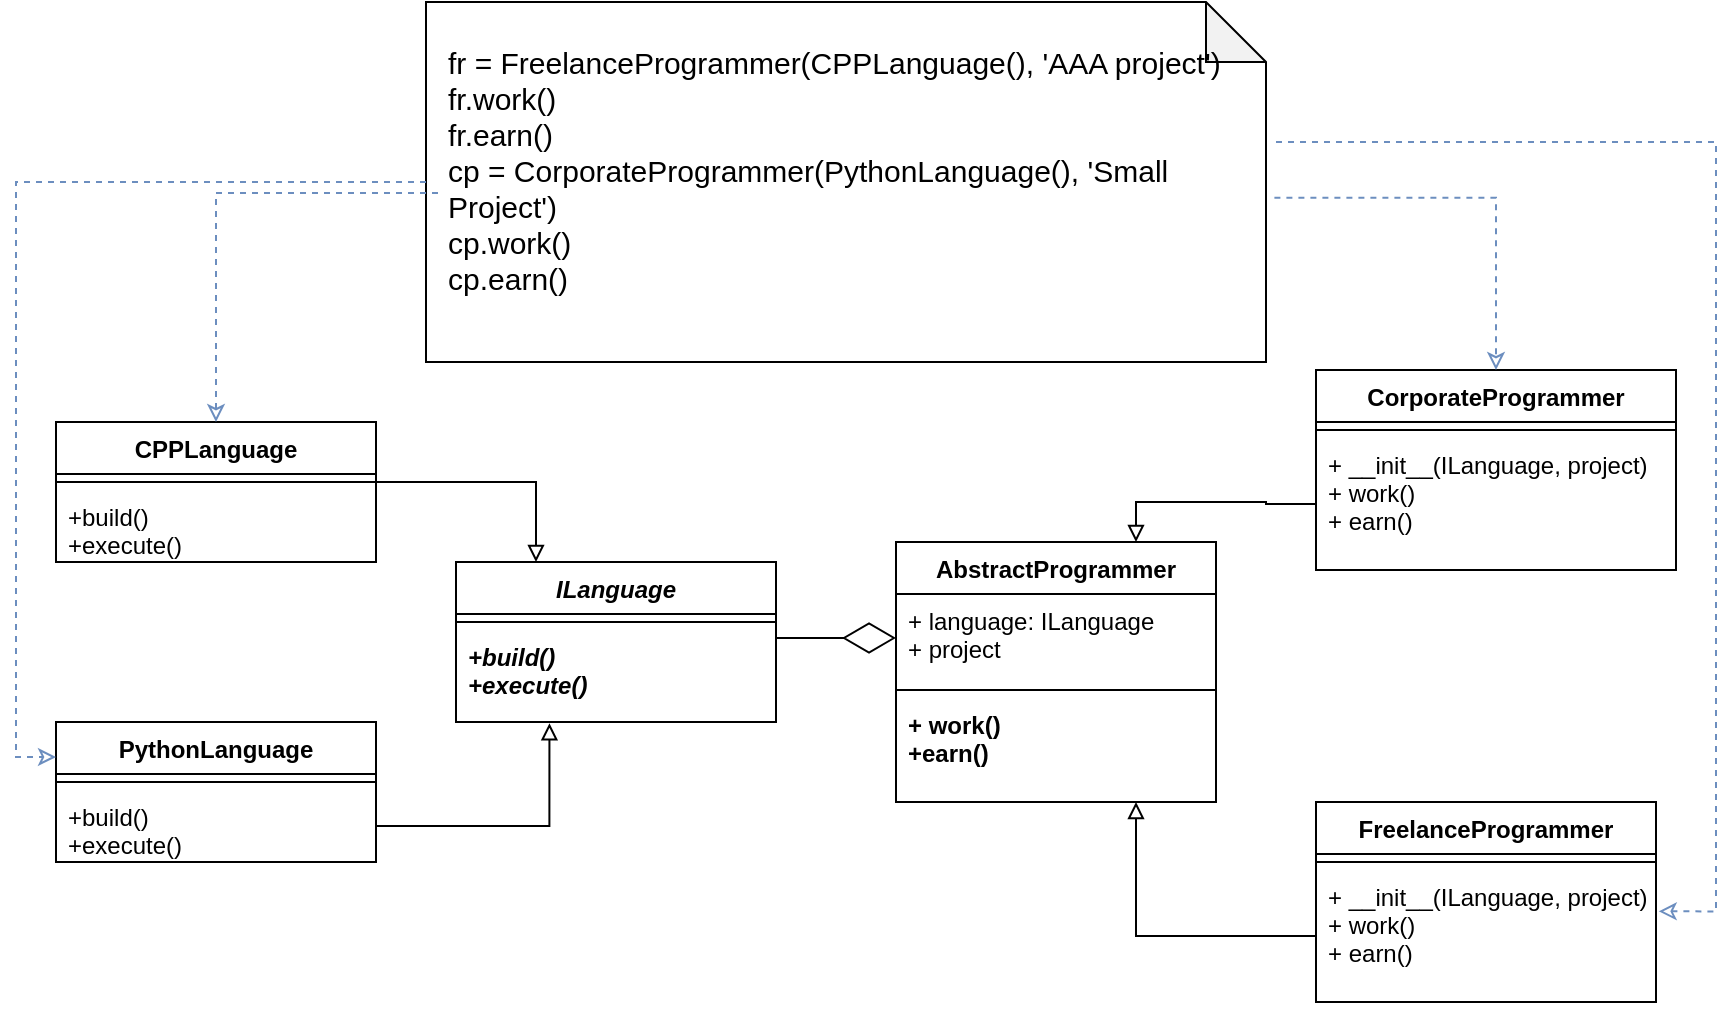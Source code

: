 <mxfile version="21.1.2" type="device">
  <diagram name="Page-1" id="-8NdUKsVODPIWI0RmNN9">
    <mxGraphModel dx="1206" dy="817" grid="1" gridSize="10" guides="1" tooltips="1" connect="1" arrows="1" fold="1" page="1" pageScale="1" pageWidth="850" pageHeight="1100" math="0" shadow="0">
      <root>
        <mxCell id="0" />
        <mxCell id="1" parent="0" />
        <mxCell id="G6viSD0LB8z9obWxYMiL-1" value="ILanguage" style="swimlane;fontStyle=3;align=center;verticalAlign=top;childLayout=stackLayout;horizontal=1;startSize=26;horizontalStack=0;resizeParent=1;resizeParentMax=0;resizeLast=0;collapsible=1;marginBottom=0;" parent="1" vertex="1">
          <mxGeometry x="230" y="280" width="160" height="80" as="geometry" />
        </mxCell>
        <mxCell id="G6viSD0LB8z9obWxYMiL-3" value="" style="line;strokeWidth=1;fillColor=none;align=left;verticalAlign=middle;spacingTop=-1;spacingLeft=3;spacingRight=3;rotatable=0;labelPosition=right;points=[];portConstraint=eastwest;strokeColor=inherit;" parent="G6viSD0LB8z9obWxYMiL-1" vertex="1">
          <mxGeometry y="26" width="160" height="8" as="geometry" />
        </mxCell>
        <mxCell id="G6viSD0LB8z9obWxYMiL-4" value="+build()&#xa;+execute()" style="text;strokeColor=none;fillColor=none;align=left;verticalAlign=top;spacingLeft=4;spacingRight=4;overflow=hidden;rotatable=0;points=[[0,0.5],[1,0.5]];portConstraint=eastwest;fontStyle=3" parent="G6viSD0LB8z9obWxYMiL-1" vertex="1">
          <mxGeometry y="34" width="160" height="46" as="geometry" />
        </mxCell>
        <mxCell id="G6viSD0LB8z9obWxYMiL-5" value="CPPLanguage" style="swimlane;fontStyle=1;align=center;verticalAlign=top;childLayout=stackLayout;horizontal=1;startSize=26;horizontalStack=0;resizeParent=1;resizeParentMax=0;resizeLast=0;collapsible=1;marginBottom=0;" parent="1" vertex="1">
          <mxGeometry x="30" y="210" width="160" height="70" as="geometry" />
        </mxCell>
        <mxCell id="G6viSD0LB8z9obWxYMiL-7" value="" style="line;strokeWidth=1;fillColor=none;align=left;verticalAlign=middle;spacingTop=-1;spacingLeft=3;spacingRight=3;rotatable=0;labelPosition=right;points=[];portConstraint=eastwest;strokeColor=inherit;" parent="G6viSD0LB8z9obWxYMiL-5" vertex="1">
          <mxGeometry y="26" width="160" height="8" as="geometry" />
        </mxCell>
        <mxCell id="G6viSD0LB8z9obWxYMiL-8" value="+build()&#xa;+execute()" style="text;strokeColor=none;fillColor=none;align=left;verticalAlign=top;spacingLeft=4;spacingRight=4;overflow=hidden;rotatable=0;points=[[0,0.5],[1,0.5]];portConstraint=eastwest;" parent="G6viSD0LB8z9obWxYMiL-5" vertex="1">
          <mxGeometry y="34" width="160" height="36" as="geometry" />
        </mxCell>
        <mxCell id="G6viSD0LB8z9obWxYMiL-9" value="PythonLanguage" style="swimlane;fontStyle=1;align=center;verticalAlign=top;childLayout=stackLayout;horizontal=1;startSize=26;horizontalStack=0;resizeParent=1;resizeParentMax=0;resizeLast=0;collapsible=1;marginBottom=0;" parent="1" vertex="1">
          <mxGeometry x="30" y="360" width="160" height="70" as="geometry" />
        </mxCell>
        <mxCell id="G6viSD0LB8z9obWxYMiL-10" value="" style="line;strokeWidth=1;fillColor=none;align=left;verticalAlign=middle;spacingTop=-1;spacingLeft=3;spacingRight=3;rotatable=0;labelPosition=right;points=[];portConstraint=eastwest;strokeColor=inherit;" parent="G6viSD0LB8z9obWxYMiL-9" vertex="1">
          <mxGeometry y="26" width="160" height="8" as="geometry" />
        </mxCell>
        <mxCell id="G6viSD0LB8z9obWxYMiL-11" value="+build()&#xa;+execute()" style="text;strokeColor=none;fillColor=none;align=left;verticalAlign=top;spacingLeft=4;spacingRight=4;overflow=hidden;rotatable=0;points=[[0,0.5],[1,0.5]];portConstraint=eastwest;" parent="G6viSD0LB8z9obWxYMiL-9" vertex="1">
          <mxGeometry y="34" width="160" height="36" as="geometry" />
        </mxCell>
        <mxCell id="G6viSD0LB8z9obWxYMiL-12" style="edgeStyle=orthogonalEdgeStyle;rounded=0;orthogonalLoop=1;jettySize=auto;html=1;entryX=0.25;entryY=0;entryDx=0;entryDy=0;endArrow=block;endFill=0;" parent="1" source="G6viSD0LB8z9obWxYMiL-7" target="G6viSD0LB8z9obWxYMiL-1" edge="1">
          <mxGeometry relative="1" as="geometry" />
        </mxCell>
        <mxCell id="G6viSD0LB8z9obWxYMiL-13" style="edgeStyle=orthogonalEdgeStyle;rounded=0;orthogonalLoop=1;jettySize=auto;html=1;entryX=0.292;entryY=1.014;entryDx=0;entryDy=0;entryPerimeter=0;endArrow=block;endFill=0;" parent="1" source="G6viSD0LB8z9obWxYMiL-11" target="G6viSD0LB8z9obWxYMiL-4" edge="1">
          <mxGeometry relative="1" as="geometry" />
        </mxCell>
        <mxCell id="G6viSD0LB8z9obWxYMiL-14" value="AbstractProgrammer" style="swimlane;fontStyle=1;align=center;verticalAlign=top;childLayout=stackLayout;horizontal=1;startSize=26;horizontalStack=0;resizeParent=1;resizeParentMax=0;resizeLast=0;collapsible=1;marginBottom=0;" parent="1" vertex="1">
          <mxGeometry x="450" y="270" width="160" height="130" as="geometry" />
        </mxCell>
        <mxCell id="G6viSD0LB8z9obWxYMiL-15" value="+ language: ILanguage&#xa;+ project&#xa;" style="text;strokeColor=none;fillColor=none;align=left;verticalAlign=top;spacingLeft=4;spacingRight=4;overflow=hidden;rotatable=0;points=[[0,0.5],[1,0.5]];portConstraint=eastwest;fontStyle=0" parent="G6viSD0LB8z9obWxYMiL-14" vertex="1">
          <mxGeometry y="26" width="160" height="44" as="geometry" />
        </mxCell>
        <mxCell id="G6viSD0LB8z9obWxYMiL-16" value="" style="line;strokeWidth=1;fillColor=none;align=left;verticalAlign=middle;spacingTop=-1;spacingLeft=3;spacingRight=3;rotatable=0;labelPosition=right;points=[];portConstraint=eastwest;strokeColor=inherit;" parent="G6viSD0LB8z9obWxYMiL-14" vertex="1">
          <mxGeometry y="70" width="160" height="8" as="geometry" />
        </mxCell>
        <mxCell id="G6viSD0LB8z9obWxYMiL-17" value="+ work()&#xa;+earn()" style="text;strokeColor=none;fillColor=none;align=left;verticalAlign=top;spacingLeft=4;spacingRight=4;overflow=hidden;rotatable=0;points=[[0,0.5],[1,0.5]];portConstraint=eastwest;fontStyle=1" parent="G6viSD0LB8z9obWxYMiL-14" vertex="1">
          <mxGeometry y="78" width="160" height="52" as="geometry" />
        </mxCell>
        <mxCell id="G6viSD0LB8z9obWxYMiL-18" value="CorporateProgrammer" style="swimlane;fontStyle=1;align=center;verticalAlign=top;childLayout=stackLayout;horizontal=1;startSize=26;horizontalStack=0;resizeParent=1;resizeParentMax=0;resizeLast=0;collapsible=1;marginBottom=0;" parent="1" vertex="1">
          <mxGeometry x="660" y="184" width="180" height="100" as="geometry" />
        </mxCell>
        <mxCell id="G6viSD0LB8z9obWxYMiL-20" value="" style="line;strokeWidth=1;fillColor=none;align=left;verticalAlign=middle;spacingTop=-1;spacingLeft=3;spacingRight=3;rotatable=0;labelPosition=right;points=[];portConstraint=eastwest;strokeColor=inherit;" parent="G6viSD0LB8z9obWxYMiL-18" vertex="1">
          <mxGeometry y="26" width="180" height="8" as="geometry" />
        </mxCell>
        <mxCell id="G6viSD0LB8z9obWxYMiL-21" value="+ __init__(ILanguage, project)&#xa;+ work()&#xa;+ earn()" style="text;strokeColor=none;fillColor=none;align=left;verticalAlign=top;spacingLeft=4;spacingRight=4;overflow=hidden;rotatable=0;points=[[0,0.5],[1,0.5]];portConstraint=eastwest;" parent="G6viSD0LB8z9obWxYMiL-18" vertex="1">
          <mxGeometry y="34" width="180" height="66" as="geometry" />
        </mxCell>
        <mxCell id="G6viSD0LB8z9obWxYMiL-22" value="FreelanceProgrammer" style="swimlane;fontStyle=1;align=center;verticalAlign=top;childLayout=stackLayout;horizontal=1;startSize=26;horizontalStack=0;resizeParent=1;resizeParentMax=0;resizeLast=0;collapsible=1;marginBottom=0;" parent="1" vertex="1">
          <mxGeometry x="660" y="400" width="170" height="100" as="geometry" />
        </mxCell>
        <mxCell id="G6viSD0LB8z9obWxYMiL-24" value="" style="line;strokeWidth=1;fillColor=none;align=left;verticalAlign=middle;spacingTop=-1;spacingLeft=3;spacingRight=3;rotatable=0;labelPosition=right;points=[];portConstraint=eastwest;strokeColor=inherit;" parent="G6viSD0LB8z9obWxYMiL-22" vertex="1">
          <mxGeometry y="26" width="170" height="8" as="geometry" />
        </mxCell>
        <mxCell id="G6viSD0LB8z9obWxYMiL-25" value="+ __init__(ILanguage, project)&#xa;+ work()&#xa;+ earn()" style="text;strokeColor=none;fillColor=none;align=left;verticalAlign=top;spacingLeft=4;spacingRight=4;overflow=hidden;rotatable=0;points=[[0,0.5],[1,0.5]];portConstraint=eastwest;" parent="G6viSD0LB8z9obWxYMiL-22" vertex="1">
          <mxGeometry y="34" width="170" height="66" as="geometry" />
        </mxCell>
        <mxCell id="G6viSD0LB8z9obWxYMiL-26" style="edgeStyle=orthogonalEdgeStyle;rounded=0;orthogonalLoop=1;jettySize=auto;html=1;entryX=0.75;entryY=0;entryDx=0;entryDy=0;endArrow=block;endFill=0;" parent="1" source="G6viSD0LB8z9obWxYMiL-21" target="G6viSD0LB8z9obWxYMiL-14" edge="1">
          <mxGeometry relative="1" as="geometry" />
        </mxCell>
        <mxCell id="G6viSD0LB8z9obWxYMiL-27" style="edgeStyle=orthogonalEdgeStyle;rounded=0;orthogonalLoop=1;jettySize=auto;html=1;entryX=0.75;entryY=1;entryDx=0;entryDy=0;entryPerimeter=0;endArrow=block;endFill=0;" parent="1" source="G6viSD0LB8z9obWxYMiL-25" target="G6viSD0LB8z9obWxYMiL-17" edge="1">
          <mxGeometry relative="1" as="geometry" />
        </mxCell>
        <mxCell id="G6viSD0LB8z9obWxYMiL-28" value="" style="group" parent="1" vertex="1" connectable="0">
          <mxGeometry x="215" width="420" height="180" as="geometry" />
        </mxCell>
        <mxCell id="G6viSD0LB8z9obWxYMiL-29" value="" style="shape=note;whiteSpace=wrap;html=1;backgroundOutline=1;darkOpacity=0.05;" parent="G6viSD0LB8z9obWxYMiL-28" vertex="1">
          <mxGeometry width="420" height="180" as="geometry" />
        </mxCell>
        <mxCell id="G6viSD0LB8z9obWxYMiL-30" value="&lt;p style=&quot;font-size: 15px;&quot;&gt;&lt;font style=&quot;font-weight: normal; font-size: 15px;&quot;&gt;fr = FreelanceProgrammer(CPPLanguage(), &#39;AAA project&#39;)&lt;br&gt;&lt;/font&gt;&lt;font style=&quot;font-size: 15px;&quot;&gt;fr.work()&lt;br&gt;&lt;/font&gt;&lt;font style=&quot;font-size: 15px;&quot;&gt;fr.earn()&lt;/font&gt;&lt;font style=&quot;font-size: 15px;&quot;&gt;&lt;br&gt;&lt;/font&gt;&lt;font style=&quot;font-size: 15px;&quot;&gt;cp = CorporateProgrammer(PythonLanguage(), &#39;Small Project&#39;)&lt;br&gt;&lt;/font&gt;&lt;span style=&quot;background-color: initial;&quot;&gt;cp.work()&lt;br&gt;cp.earn()&lt;/span&gt;&lt;/p&gt;" style="text;html=1;strokeColor=none;fillColor=none;spacing=5;spacingTop=-20;whiteSpace=wrap;overflow=hidden;rounded=0;" parent="G6viSD0LB8z9obWxYMiL-28" vertex="1">
          <mxGeometry x="6" y="17.22" width="403" height="156.52" as="geometry" />
        </mxCell>
        <mxCell id="G6viSD0LB8z9obWxYMiL-32" value="" style="endArrow=diamondThin;endFill=0;endSize=24;html=1;rounded=0;entryX=0;entryY=0.5;entryDx=0;entryDy=0;exitX=1;exitY=0.087;exitDx=0;exitDy=0;exitPerimeter=0;" parent="1" source="G6viSD0LB8z9obWxYMiL-4" target="G6viSD0LB8z9obWxYMiL-15" edge="1">
          <mxGeometry width="160" relative="1" as="geometry">
            <mxPoint x="340" y="220" as="sourcePoint" />
            <mxPoint x="500" y="220" as="targetPoint" />
          </mxGeometry>
        </mxCell>
        <mxCell id="G6viSD0LB8z9obWxYMiL-35" style="edgeStyle=orthogonalEdgeStyle;rounded=0;orthogonalLoop=1;jettySize=auto;html=1;entryX=0.5;entryY=0;entryDx=0;entryDy=0;dashed=1;fontSize=15;startArrow=none;startFill=0;endArrow=classic;endFill=0;fillColor=#dae8fc;strokeColor=#6c8ebf;" parent="1" source="G6viSD0LB8z9obWxYMiL-30" target="G6viSD0LB8z9obWxYMiL-5" edge="1">
          <mxGeometry relative="1" as="geometry" />
        </mxCell>
        <mxCell id="G6viSD0LB8z9obWxYMiL-36" style="edgeStyle=orthogonalEdgeStyle;rounded=0;orthogonalLoop=1;jettySize=auto;html=1;entryX=0;entryY=0.25;entryDx=0;entryDy=0;dashed=1;fontSize=15;startArrow=none;startFill=0;endArrow=classic;endFill=0;fillColor=#dae8fc;strokeColor=#6c8ebf;" parent="1" source="G6viSD0LB8z9obWxYMiL-29" target="G6viSD0LB8z9obWxYMiL-9" edge="1">
          <mxGeometry relative="1" as="geometry" />
        </mxCell>
        <mxCell id="G6viSD0LB8z9obWxYMiL-37" style="edgeStyle=orthogonalEdgeStyle;rounded=0;orthogonalLoop=1;jettySize=auto;html=1;entryX=0.5;entryY=0;entryDx=0;entryDy=0;dashed=1;fontSize=15;startArrow=none;startFill=0;endArrow=classic;endFill=0;exitX=1.01;exitY=0.544;exitDx=0;exitDy=0;exitPerimeter=0;fillColor=#dae8fc;strokeColor=#6c8ebf;" parent="1" source="G6viSD0LB8z9obWxYMiL-29" target="G6viSD0LB8z9obWxYMiL-18" edge="1">
          <mxGeometry relative="1" as="geometry" />
        </mxCell>
        <mxCell id="G6viSD0LB8z9obWxYMiL-38" style="edgeStyle=orthogonalEdgeStyle;rounded=0;orthogonalLoop=1;jettySize=auto;html=1;entryX=1.008;entryY=0.313;entryDx=0;entryDy=0;entryPerimeter=0;dashed=1;fontSize=15;startArrow=none;startFill=0;endArrow=classic;endFill=0;fillColor=#dae8fc;strokeColor=#6c8ebf;" parent="1" target="G6viSD0LB8z9obWxYMiL-25" edge="1">
          <mxGeometry relative="1" as="geometry">
            <mxPoint x="640" y="70" as="sourcePoint" />
            <Array as="points">
              <mxPoint x="860" y="70" />
              <mxPoint x="860" y="455" />
            </Array>
          </mxGeometry>
        </mxCell>
      </root>
    </mxGraphModel>
  </diagram>
</mxfile>
